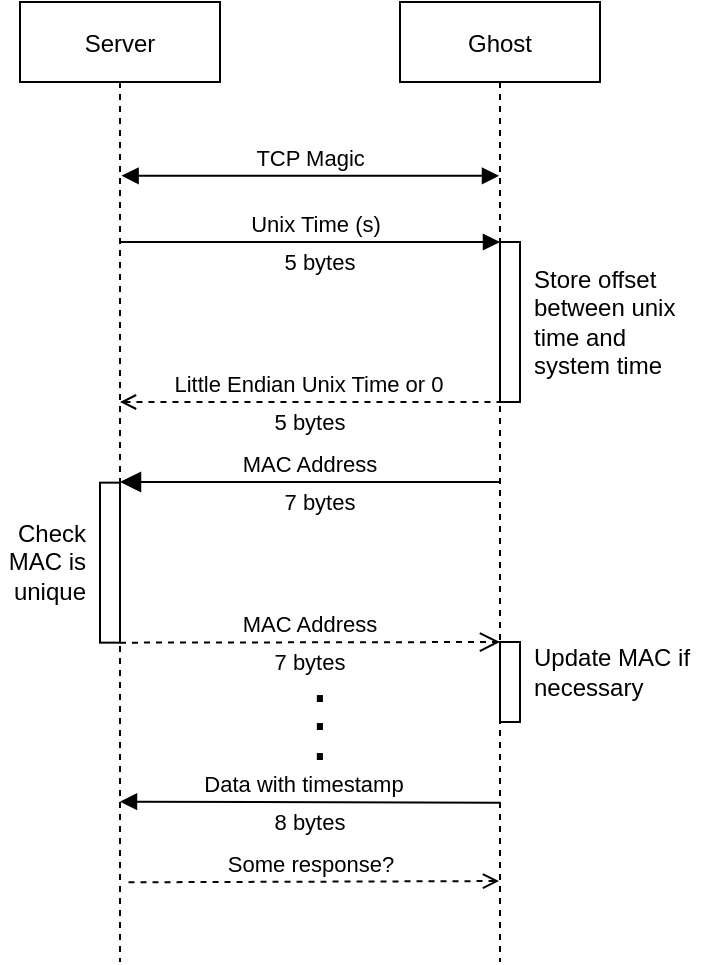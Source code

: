 <mxfile version="17.4.2" type="device"><diagram id="kgpKYQtTHZ0yAKxKKP6v" name="Page-1"><mxGraphModel dx="314" dy="462" grid="1" gridSize="10" guides="1" tooltips="1" connect="1" arrows="1" fold="1" page="1" pageScale="1" pageWidth="850" pageHeight="1100" math="0" shadow="0"><root><mxCell id="0"/><mxCell id="1" parent="0"/><mxCell id="3nuBFxr9cyL0pnOWT2aG-1" value="Server" style="shape=umlLifeline;perimeter=lifelinePerimeter;container=1;collapsible=0;recursiveResize=0;rounded=0;shadow=0;strokeWidth=1;" parent="1" vertex="1"><mxGeometry x="110" y="80" width="100" height="480" as="geometry"/></mxCell><mxCell id="0I91-AwzDijTiOHRV3wq-15" value="" style="points=[];perimeter=orthogonalPerimeter;rounded=0;shadow=0;strokeWidth=1;" vertex="1" parent="3nuBFxr9cyL0pnOWT2aG-1"><mxGeometry x="40" y="240.33" width="10" height="80" as="geometry"/></mxCell><mxCell id="3nuBFxr9cyL0pnOWT2aG-5" value="Ghost" style="shape=umlLifeline;perimeter=lifelinePerimeter;container=1;collapsible=0;recursiveResize=0;rounded=0;shadow=0;strokeWidth=1;" parent="1" vertex="1"><mxGeometry x="300" y="80" width="100" height="480" as="geometry"/></mxCell><mxCell id="0I91-AwzDijTiOHRV3wq-5" value="" style="points=[];perimeter=orthogonalPerimeter;rounded=0;shadow=0;strokeWidth=1;" vertex="1" parent="3nuBFxr9cyL0pnOWT2aG-5"><mxGeometry x="50" y="120" width="10" height="80" as="geometry"/></mxCell><mxCell id="0I91-AwzDijTiOHRV3wq-2" value="&lt;span style=&quot;color: rgb(0 , 0 , 0) ; font-family: &amp;#34;helvetica&amp;#34; ; font-size: 11px ; font-style: normal ; font-weight: 400 ; letter-spacing: normal ; text-indent: 0px ; text-transform: none ; word-spacing: 0px ; background-color: rgb(255 , 255 , 255) ; display: inline ; float: none&quot;&gt;5 bytes&lt;/span&gt;" style="text;whiteSpace=wrap;html=1;align=center;verticalAlign=middle;" vertex="1" parent="3nuBFxr9cyL0pnOWT2aG-5"><mxGeometry x="-130" y="120" width="180" height="20" as="geometry"/></mxCell><mxCell id="0I91-AwzDijTiOHRV3wq-18" value="" style="points=[];perimeter=orthogonalPerimeter;rounded=0;shadow=0;strokeWidth=1;" vertex="1" parent="3nuBFxr9cyL0pnOWT2aG-5"><mxGeometry x="50" y="320" width="10" height="40" as="geometry"/></mxCell><mxCell id="3nuBFxr9cyL0pnOWT2aG-7" value="MAC Address" style="verticalAlign=bottom;endArrow=block;endSize=8;exitX=1;exitY=0;shadow=0;strokeWidth=1;endFill=1;exitDx=0;exitDy=0;" parent="1" source="0I91-AwzDijTiOHRV3wq-7" target="3nuBFxr9cyL0pnOWT2aG-1" edge="1"><mxGeometry relative="1" as="geometry"><mxPoint x="175" y="330.0" as="targetPoint"/><mxPoint x="345" y="330.0" as="sourcePoint"/></mxGeometry></mxCell><mxCell id="3nuBFxr9cyL0pnOWT2aG-8" value="TCP Magic" style="verticalAlign=bottom;endArrow=block;shadow=0;strokeWidth=1;startArrow=block;startFill=1;exitX=0.508;exitY=0.181;exitDx=0;exitDy=0;exitPerimeter=0;" parent="1" source="3nuBFxr9cyL0pnOWT2aG-1" target="3nuBFxr9cyL0pnOWT2aG-5" edge="1"><mxGeometry relative="1" as="geometry"><mxPoint x="200" y="187" as="sourcePoint"/><mxPoint x="340" y="160" as="targetPoint"/><Array as="points"/><mxPoint as="offset"/></mxGeometry></mxCell><mxCell id="3nuBFxr9cyL0pnOWT2aG-9" value="Unix Time (s)" style="verticalAlign=bottom;endArrow=none;shadow=0;strokeWidth=1;startArrow=block;startFill=1;endFill=0;exitX=1;exitY=0;exitDx=0;exitDy=0;" parent="1" source="0I91-AwzDijTiOHRV3wq-2" target="3nuBFxr9cyL0pnOWT2aG-1" edge="1"><mxGeometry x="-0.03" relative="1" as="geometry"><mxPoint x="340" y="199" as="sourcePoint"/><mxPoint x="180" y="200" as="targetPoint"/><mxPoint as="offset"/></mxGeometry></mxCell><mxCell id="3nuBFxr9cyL0pnOWT2aG-10" value="Little Endian Unix Time or 0" style="verticalAlign=bottom;endArrow=none;dashed=1;endSize=8;exitX=0;exitY=0;shadow=0;strokeWidth=1;startArrow=open;startFill=0;endFill=0;exitDx=0;exitDy=0;" parent="1" source="0I91-AwzDijTiOHRV3wq-3" target="3nuBFxr9cyL0pnOWT2aG-5" edge="1"><mxGeometry relative="1" as="geometry"><mxPoint x="345" y="276" as="targetPoint"/><mxPoint x="180" y="276" as="sourcePoint"/></mxGeometry></mxCell><mxCell id="0I91-AwzDijTiOHRV3wq-3" value="&lt;span style=&quot;color: rgb(0 , 0 , 0) ; font-family: &amp;#34;helvetica&amp;#34; ; font-size: 11px ; font-style: normal ; font-weight: 400 ; letter-spacing: normal ; text-indent: 0px ; text-transform: none ; word-spacing: 0px ; background-color: rgb(255 , 255 , 255) ; display: inline ; float: none&quot;&gt;5 bytes&lt;/span&gt;" style="text;whiteSpace=wrap;html=1;align=center;verticalAlign=middle;" vertex="1" parent="1"><mxGeometry x="160" y="280" width="190" height="20" as="geometry"/></mxCell><mxCell id="0I91-AwzDijTiOHRV3wq-6" value="Store offset between unix time and system time" style="text;html=1;strokeColor=none;fillColor=none;align=left;verticalAlign=middle;whiteSpace=wrap;rounded=0;" vertex="1" parent="1"><mxGeometry x="365" y="200" width="85" height="80" as="geometry"/></mxCell><mxCell id="0I91-AwzDijTiOHRV3wq-7" value="&lt;span style=&quot;color: rgb(0 , 0 , 0) ; font-family: &amp;#34;helvetica&amp;#34; ; font-size: 11px ; font-style: normal ; font-weight: 400 ; letter-spacing: normal ; text-indent: 0px ; text-transform: none ; word-spacing: 0px ; background-color: rgb(255 , 255 , 255) ; display: inline ; float: none&quot;&gt;7 bytes&lt;/span&gt;" style="text;whiteSpace=wrap;html=1;align=center;verticalAlign=middle;" vertex="1" parent="1"><mxGeometry x="170" y="320" width="180" height="20" as="geometry"/></mxCell><mxCell id="0I91-AwzDijTiOHRV3wq-8" value="&lt;font style=&quot;font-size: 32px ; line-height: 0&quot;&gt;.&lt;br&gt;.&lt;br&gt;.&lt;br&gt;&lt;/font&gt;" style="text;html=1;strokeColor=none;fillColor=none;align=center;verticalAlign=middle;whiteSpace=wrap;rounded=0;spacing=2;" vertex="1" parent="1"><mxGeometry x="215" y="420.33" width="90" height="40" as="geometry"/></mxCell><mxCell id="0I91-AwzDijTiOHRV3wq-9" value="Data with timestamp" style="verticalAlign=bottom;endArrow=none;shadow=0;strokeWidth=1;startArrow=block;startFill=1;endFill=0;entryX=0.5;entryY=0.8;entryDx=0;entryDy=0;entryPerimeter=0;exitX=0.5;exitY=0.833;exitDx=0;exitDy=0;exitPerimeter=0;" edge="1" parent="1" source="3nuBFxr9cyL0pnOWT2aG-1"><mxGeometry x="-0.03" relative="1" as="geometry"><mxPoint x="170.024" y="480.33" as="sourcePoint"/><mxPoint x="350" y="480.33" as="targetPoint"/><mxPoint as="offset"/></mxGeometry></mxCell><mxCell id="0I91-AwzDijTiOHRV3wq-10" value="&lt;span style=&quot;color: rgb(0 , 0 , 0) ; font-family: &amp;#34;helvetica&amp;#34; ; font-size: 11px ; font-style: normal ; font-weight: 400 ; letter-spacing: normal ; text-indent: 0px ; text-transform: none ; word-spacing: 0px ; background-color: rgb(255 , 255 , 255) ; display: inline ; float: none&quot;&gt;8 bytes&lt;/span&gt;" style="text;whiteSpace=wrap;html=1;align=center;verticalAlign=middle;" vertex="1" parent="1"><mxGeometry x="160" y="480.33" width="190" height="20" as="geometry"/></mxCell><mxCell id="0I91-AwzDijTiOHRV3wq-11" value="Some response?" style="verticalAlign=bottom;endArrow=none;dashed=1;endSize=8;shadow=0;strokeWidth=1;startArrow=open;startFill=0;endFill=0;entryX=0.517;entryY=0.917;entryDx=0;entryDy=0;entryPerimeter=0;" edge="1" parent="1" target="3nuBFxr9cyL0pnOWT2aG-1"><mxGeometry relative="1" as="geometry"><mxPoint x="170.4" y="519.52" as="targetPoint"/><mxPoint x="349.5" y="519.52" as="sourcePoint"/></mxGeometry></mxCell><mxCell id="0I91-AwzDijTiOHRV3wq-12" value="MAC Address" style="verticalAlign=bottom;endArrow=open;dashed=1;endSize=8;exitX=0;exitY=0;shadow=0;strokeWidth=1;startArrow=none;startFill=0;endFill=0;exitDx=0;exitDy=0;" edge="1" parent="1" source="0I91-AwzDijTiOHRV3wq-13"><mxGeometry relative="1" as="geometry"><mxPoint x="350" y="400" as="targetPoint"/><mxPoint x="170.5" y="400" as="sourcePoint"/></mxGeometry></mxCell><mxCell id="0I91-AwzDijTiOHRV3wq-13" value="&lt;span style=&quot;color: rgb(0 , 0 , 0) ; font-family: &amp;#34;helvetica&amp;#34; ; font-size: 11px ; font-style: normal ; font-weight: 400 ; letter-spacing: normal ; text-indent: 0px ; text-transform: none ; word-spacing: 0px ; background-color: rgb(255 , 255 , 255) ; display: inline ; float: none&quot;&gt;7 bytes&lt;/span&gt;" style="text;whiteSpace=wrap;html=1;align=center;verticalAlign=middle;" vertex="1" parent="1"><mxGeometry x="160" y="400.33" width="190" height="20" as="geometry"/></mxCell><mxCell id="0I91-AwzDijTiOHRV3wq-16" value="Check MAC is unique" style="text;html=1;strokeColor=none;fillColor=none;align=right;verticalAlign=middle;whiteSpace=wrap;rounded=0;" vertex="1" parent="1"><mxGeometry x="100" y="320.33" width="45" height="80" as="geometry"/></mxCell><mxCell id="0I91-AwzDijTiOHRV3wq-17" value="Update MAC if necessary" style="text;html=1;strokeColor=none;fillColor=none;align=left;verticalAlign=middle;whiteSpace=wrap;rounded=0;" vertex="1" parent="1"><mxGeometry x="365" y="400.33" width="85" height="29.67" as="geometry"/></mxCell></root></mxGraphModel></diagram></mxfile>
